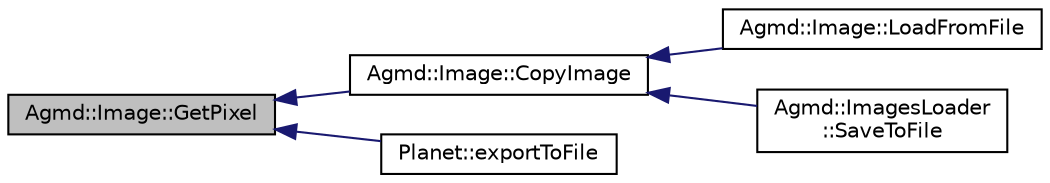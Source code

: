digraph "Agmd::Image::GetPixel"
{
  edge [fontname="Helvetica",fontsize="10",labelfontname="Helvetica",labelfontsize="10"];
  node [fontname="Helvetica",fontsize="10",shape=record];
  rankdir="LR";
  Node1 [label="Agmd::Image::GetPixel",height=0.2,width=0.4,color="black", fillcolor="grey75", style="filled" fontcolor="black"];
  Node1 -> Node2 [dir="back",color="midnightblue",fontsize="10",style="solid",fontname="Helvetica"];
  Node2 [label="Agmd::Image::CopyImage",height=0.2,width=0.4,color="black", fillcolor="white", style="filled",URL="$class_agmd_1_1_image.html#a8ac7614cf6bd3e6432f07db2240dcf4b"];
  Node2 -> Node3 [dir="back",color="midnightblue",fontsize="10",style="solid",fontname="Helvetica"];
  Node3 [label="Agmd::Image::LoadFromFile",height=0.2,width=0.4,color="black", fillcolor="white", style="filled",URL="$class_agmd_1_1_image.html#a8ba276cb22a39ca8394bc96b76c28fa2"];
  Node2 -> Node4 [dir="back",color="midnightblue",fontsize="10",style="solid",fontname="Helvetica"];
  Node4 [label="Agmd::ImagesLoader\l::SaveToFile",height=0.2,width=0.4,color="black", fillcolor="white", style="filled",URL="$class_agmd_1_1_images_loader.html#a60ce8f960efd5b94565ec77dc8e5a40a"];
  Node1 -> Node5 [dir="back",color="midnightblue",fontsize="10",style="solid",fontname="Helvetica"];
  Node5 [label="Planet::exportToFile",height=0.2,width=0.4,color="black", fillcolor="white", style="filled",URL="$class_planet.html#a9ec6cc5ceee6c943d3b614a776f524d8"];
}
